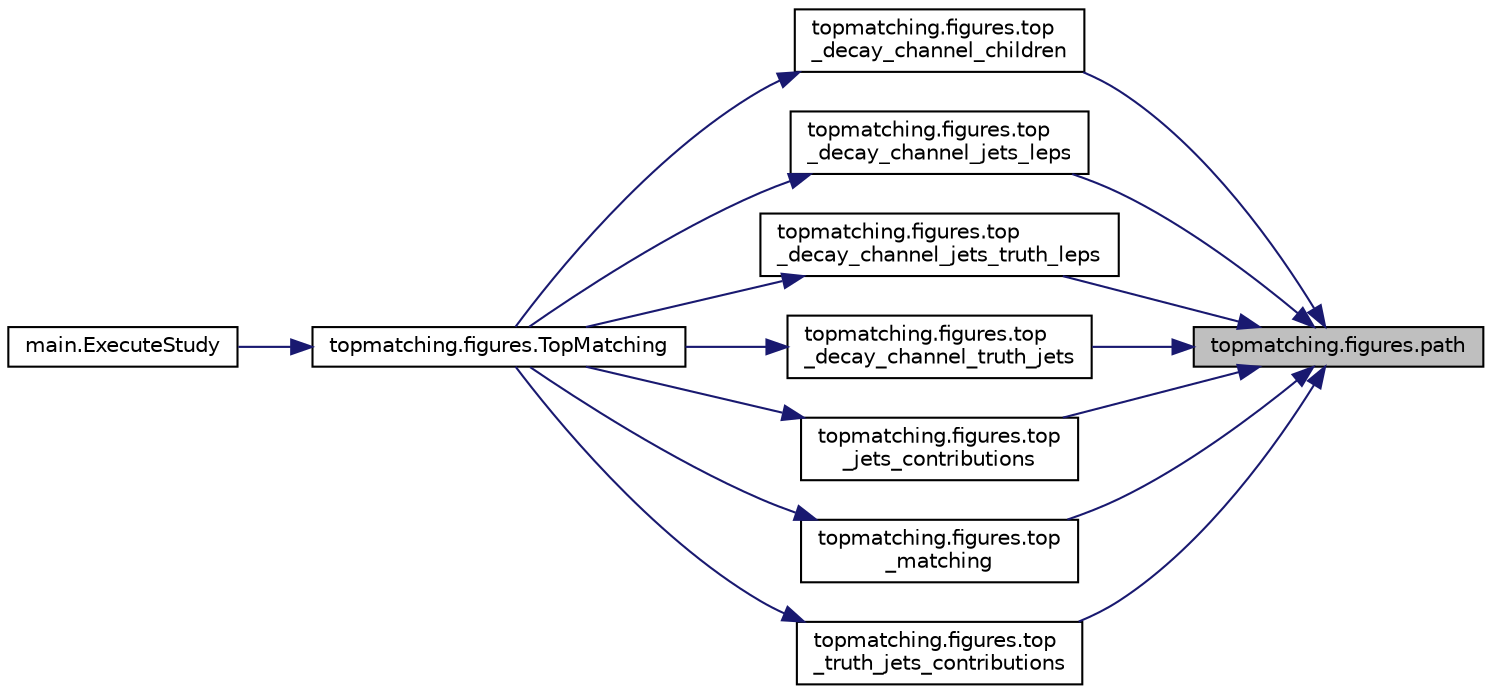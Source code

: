 digraph "topmatching.figures.path"
{
 // INTERACTIVE_SVG=YES
 // LATEX_PDF_SIZE
  edge [fontname="Helvetica",fontsize="10",labelfontname="Helvetica",labelfontsize="10"];
  node [fontname="Helvetica",fontsize="10",shape=record];
  rankdir="RL";
  Node1 [label="topmatching.figures.path",height=0.2,width=0.4,color="black", fillcolor="grey75", style="filled", fontcolor="black",tooltip=" "];
  Node1 -> Node2 [dir="back",color="midnightblue",fontsize="10",style="solid",fontname="Helvetica"];
  Node2 [label="topmatching.figures.top\l_decay_channel_children",height=0.2,width=0.4,color="black", fillcolor="white", style="filled",URL="$namespacetopmatching_1_1figures.html#a90e02df371d38e50c38efe4f2b9e7935",tooltip=" "];
  Node2 -> Node3 [dir="back",color="midnightblue",fontsize="10",style="solid",fontname="Helvetica"];
  Node3 [label="topmatching.figures.TopMatching",height=0.2,width=0.4,color="black", fillcolor="white", style="filled",URL="$namespacetopmatching_1_1figures.html#a445dbf4de7f7038eaf549bea421a2db7",tooltip=" "];
  Node3 -> Node4 [dir="back",color="midnightblue",fontsize="10",style="solid",fontname="Helvetica"];
  Node4 [label="main.ExecuteStudy",height=0.2,width=0.4,color="black", fillcolor="white", style="filled",URL="$namespacemain.html#a7afac8f5e46c718321f188d7888c2de0",tooltip=" "];
  Node1 -> Node5 [dir="back",color="midnightblue",fontsize="10",style="solid",fontname="Helvetica"];
  Node5 [label="topmatching.figures.top\l_decay_channel_jets_leps",height=0.2,width=0.4,color="black", fillcolor="white", style="filled",URL="$namespacetopmatching_1_1figures.html#a1d935033e1110e1d402accb87d21a501",tooltip=" "];
  Node5 -> Node3 [dir="back",color="midnightblue",fontsize="10",style="solid",fontname="Helvetica"];
  Node1 -> Node6 [dir="back",color="midnightblue",fontsize="10",style="solid",fontname="Helvetica"];
  Node6 [label="topmatching.figures.top\l_decay_channel_jets_truth_leps",height=0.2,width=0.4,color="black", fillcolor="white", style="filled",URL="$namespacetopmatching_1_1figures.html#ad0bca5556665f53ac5f1c5c4aa10b3a3",tooltip=" "];
  Node6 -> Node3 [dir="back",color="midnightblue",fontsize="10",style="solid",fontname="Helvetica"];
  Node1 -> Node7 [dir="back",color="midnightblue",fontsize="10",style="solid",fontname="Helvetica"];
  Node7 [label="topmatching.figures.top\l_decay_channel_truth_jets",height=0.2,width=0.4,color="black", fillcolor="white", style="filled",URL="$namespacetopmatching_1_1figures.html#a24e5372eae7b36001711d64b01fb6dcf",tooltip=" "];
  Node7 -> Node3 [dir="back",color="midnightblue",fontsize="10",style="solid",fontname="Helvetica"];
  Node1 -> Node8 [dir="back",color="midnightblue",fontsize="10",style="solid",fontname="Helvetica"];
  Node8 [label="topmatching.figures.top\l_jets_contributions",height=0.2,width=0.4,color="black", fillcolor="white", style="filled",URL="$namespacetopmatching_1_1figures.html#adefa98cb28158db6f68cf9aa94c10945",tooltip=" "];
  Node8 -> Node3 [dir="back",color="midnightblue",fontsize="10",style="solid",fontname="Helvetica"];
  Node1 -> Node9 [dir="back",color="midnightblue",fontsize="10",style="solid",fontname="Helvetica"];
  Node9 [label="topmatching.figures.top\l_matching",height=0.2,width=0.4,color="black", fillcolor="white", style="filled",URL="$namespacetopmatching_1_1figures.html#a94310935b765ba139420547f2347ee51",tooltip=" "];
  Node9 -> Node3 [dir="back",color="midnightblue",fontsize="10",style="solid",fontname="Helvetica"];
  Node1 -> Node10 [dir="back",color="midnightblue",fontsize="10",style="solid",fontname="Helvetica"];
  Node10 [label="topmatching.figures.top\l_truth_jets_contributions",height=0.2,width=0.4,color="black", fillcolor="white", style="filled",URL="$namespacetopmatching_1_1figures.html#aa1e373042810aafb74db68cdb1a5eee0",tooltip=" "];
  Node10 -> Node3 [dir="back",color="midnightblue",fontsize="10",style="solid",fontname="Helvetica"];
}

